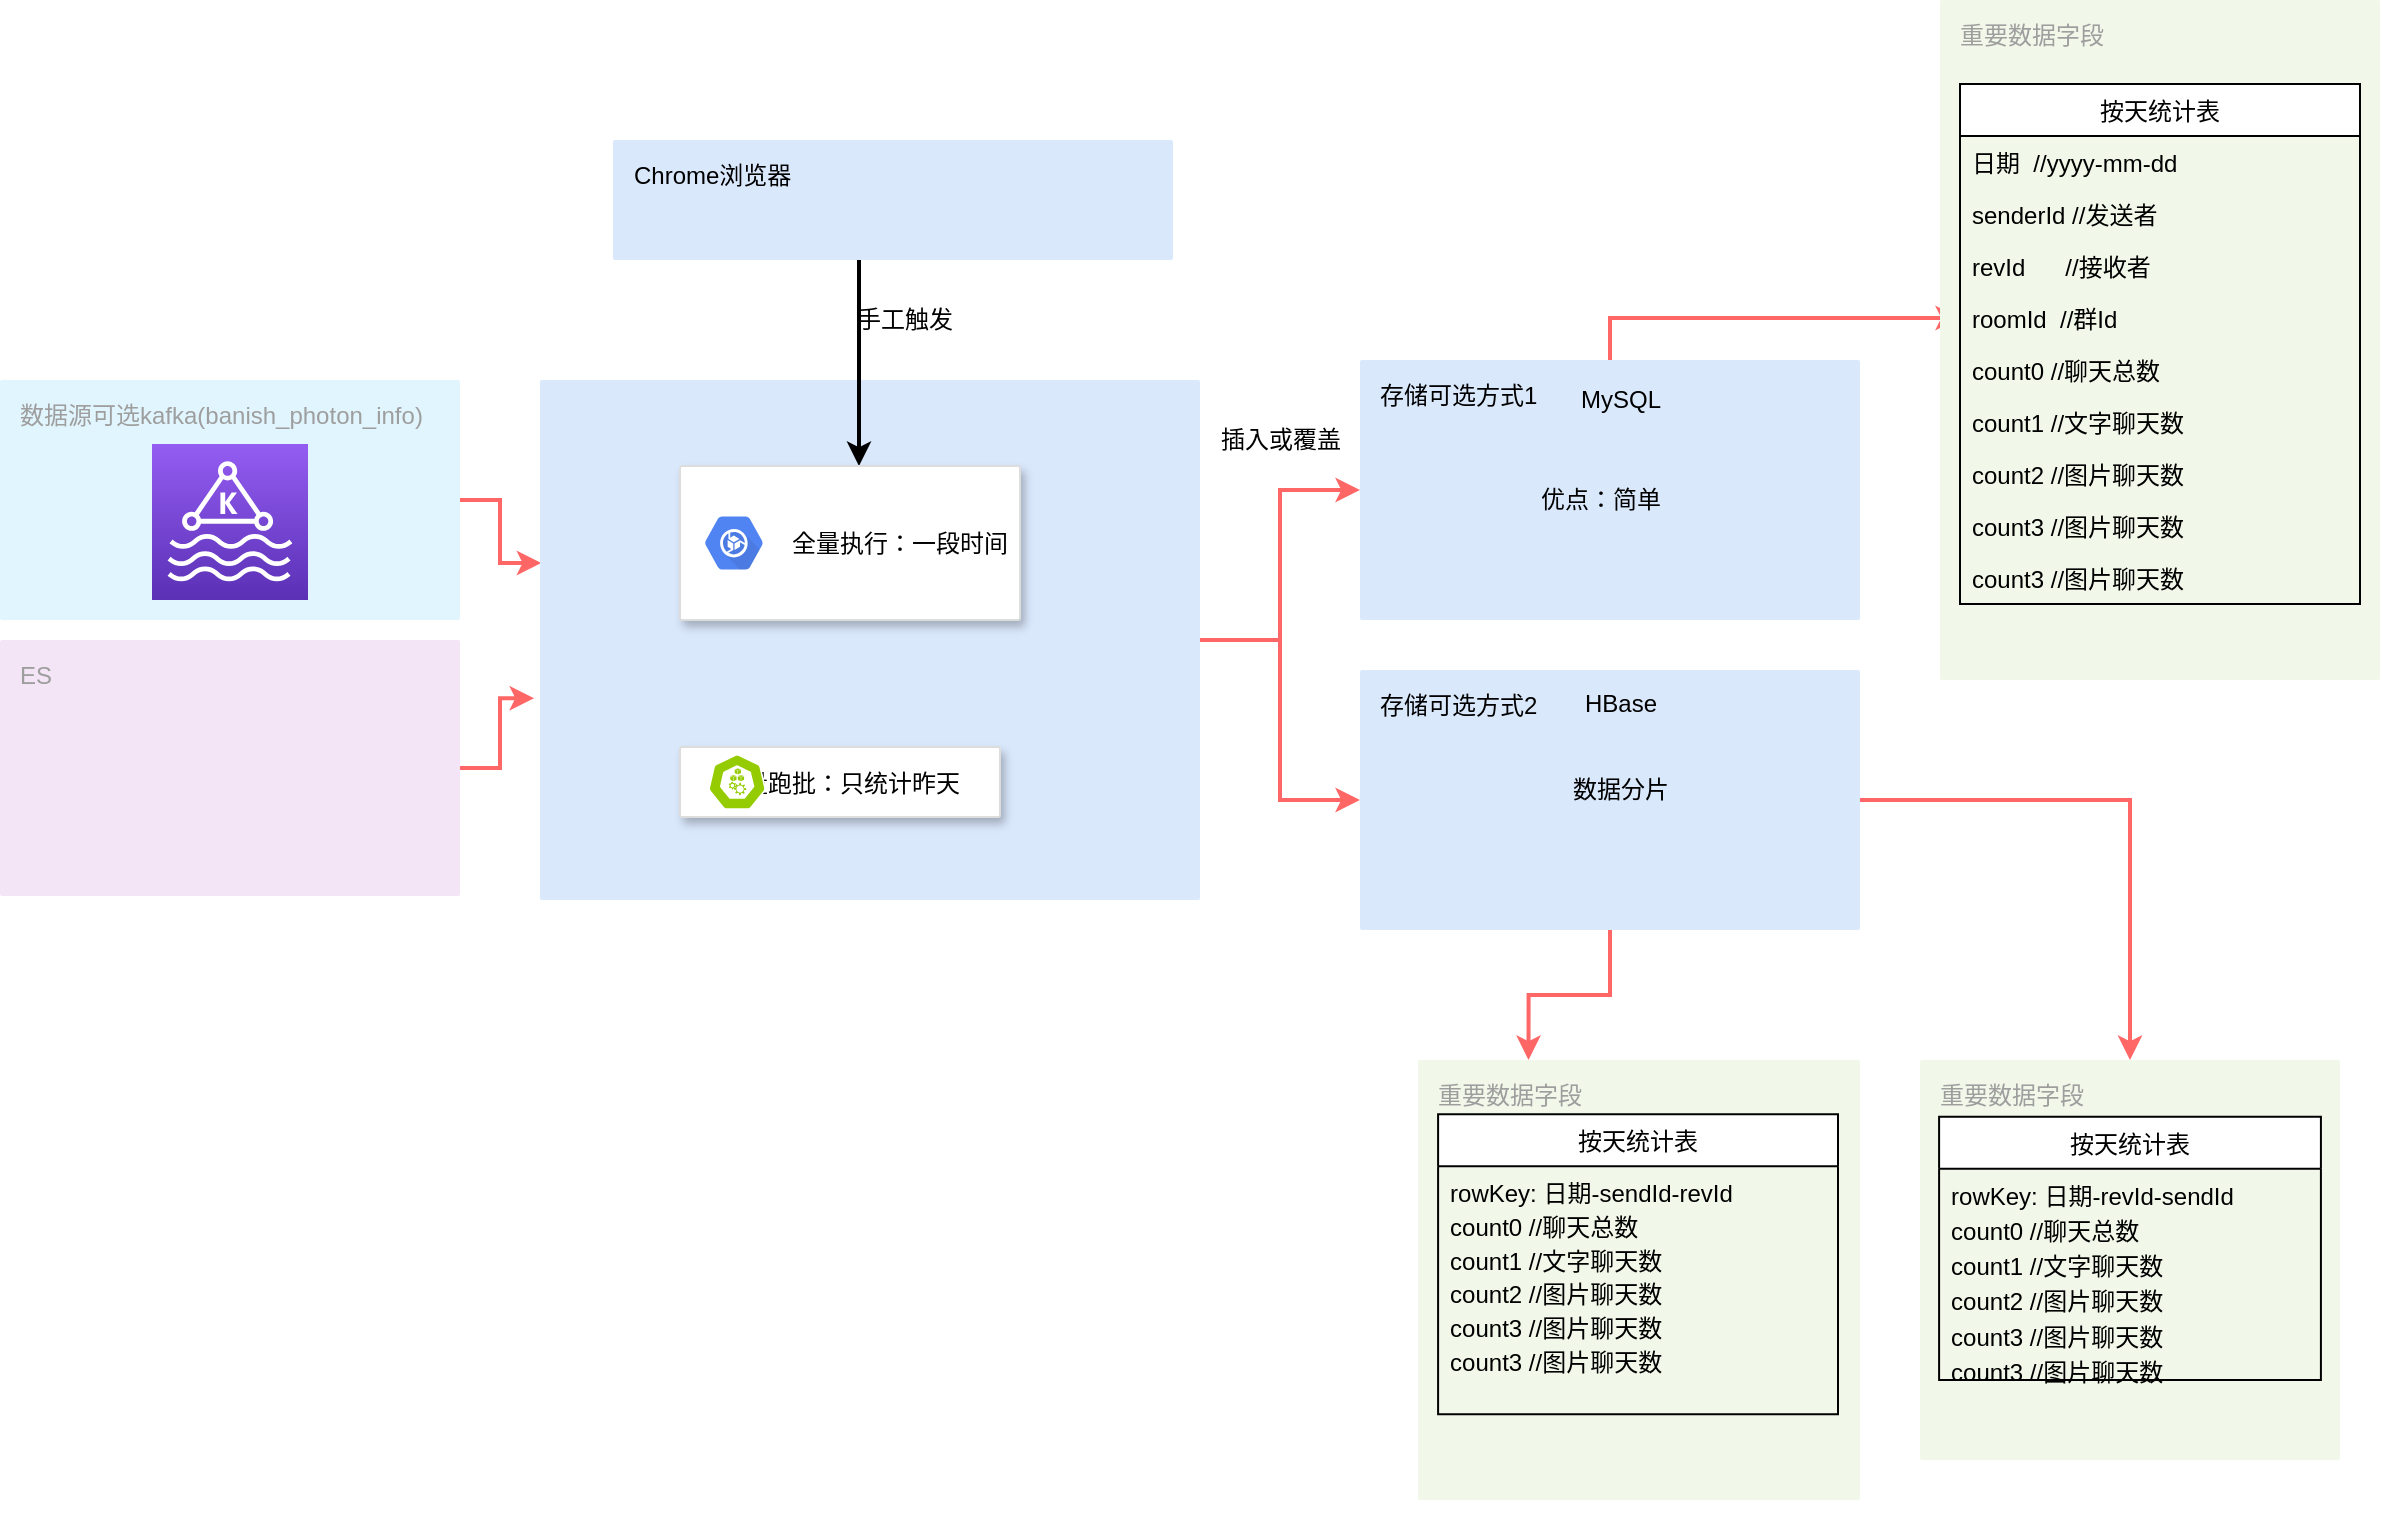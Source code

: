 <mxfile version="14.8.4" type="github">
  <diagram id="f106602c-feb2-e66a-4537-3a34d633f6aa" name="Page-1">
    <mxGraphModel dx="782" dy="483" grid="1" gridSize="10" guides="1" tooltips="1" connect="1" arrows="1" fold="1" page="1" pageScale="1" pageWidth="1169" pageHeight="827" background="#ffffff" math="0" shadow="0">
      <root>
        <mxCell id="0" />
        <mxCell id="1" parent="0" />
        <mxCell id="kEi-bIiEb2NqiL_R74SX-769" style="edgeStyle=orthogonalEdgeStyle;rounded=0;orthogonalLoop=1;jettySize=auto;html=1;exitX=1;exitY=0.5;exitDx=0;exitDy=0;entryX=0.002;entryY=0.352;entryDx=0;entryDy=0;entryPerimeter=0;strokeWidth=2;strokeColor=#FF6666;" edge="1" parent="1" source="UWR0pycIvVSBBpHGYiqC-711" target="_khIgyI5PFBdCs3VkNIm-711">
          <mxGeometry relative="1" as="geometry" />
        </mxCell>
        <mxCell id="UWR0pycIvVSBBpHGYiqC-711" value="数据源可选kafka(banish_photon_info)" style="rounded=1;absoluteArcSize=1;arcSize=2;html=1;strokeColor=none;gradientColor=none;shadow=0;dashed=0;strokeColor=none;fontSize=12;fontColor=#9E9E9E;align=left;verticalAlign=top;spacing=10;spacingTop=-4;fillColor=#E1F5FE;" parent="1" vertex="1">
          <mxGeometry x="460" y="860" width="230" height="120" as="geometry" />
        </mxCell>
        <mxCell id="UWR0pycIvVSBBpHGYiqC-713" value="Chrome浏览器" style="rounded=1;absoluteArcSize=1;arcSize=2;html=1;strokeColor=#6c8ebf;shadow=0;dashed=0;strokeColor=none;fontSize=12;align=left;verticalAlign=top;spacing=10;spacingTop=-4;fillColor=#dae8fc;" parent="1" vertex="1">
          <mxGeometry x="766.5" y="740" width="280" height="60" as="geometry" />
        </mxCell>
        <mxCell id="kEi-bIiEb2NqiL_R74SX-778" style="edgeStyle=orthogonalEdgeStyle;rounded=0;orthogonalLoop=1;jettySize=auto;html=1;entryX=0;entryY=0.5;entryDx=0;entryDy=0;strokeColor=#FF6666;strokeWidth=2;" edge="1" parent="1" source="UWR0pycIvVSBBpHGYiqC-714" target="kEi-bIiEb2NqiL_R74SX-752">
          <mxGeometry relative="1" as="geometry" />
        </mxCell>
        <mxCell id="UWR0pycIvVSBBpHGYiqC-714" value="存储可选方式1" style="rounded=1;absoluteArcSize=1;arcSize=2;html=1;strokeColor=#6c8ebf;shadow=0;dashed=0;strokeColor=none;fontSize=12;align=left;verticalAlign=top;spacing=10;spacingTop=-4;fillColor=#dae8fc;" parent="1" vertex="1">
          <mxGeometry x="1140" y="850" width="250" height="130" as="geometry" />
        </mxCell>
        <mxCell id="kEi-bIiEb2NqiL_R74SX-773" style="edgeStyle=orthogonalEdgeStyle;rounded=0;orthogonalLoop=1;jettySize=auto;html=1;entryX=0;entryY=0.5;entryDx=0;entryDy=0;strokeColor=#FF6666;strokeWidth=2;" edge="1" parent="1" source="_khIgyI5PFBdCs3VkNIm-711" target="UWR0pycIvVSBBpHGYiqC-714">
          <mxGeometry relative="1" as="geometry" />
        </mxCell>
        <mxCell id="kEi-bIiEb2NqiL_R74SX-774" style="edgeStyle=orthogonalEdgeStyle;rounded=0;orthogonalLoop=1;jettySize=auto;html=1;entryX=0;entryY=0.5;entryDx=0;entryDy=0;strokeColor=#FF6666;strokeWidth=2;" edge="1" parent="1" source="_khIgyI5PFBdCs3VkNIm-711" target="kEi-bIiEb2NqiL_R74SX-718">
          <mxGeometry relative="1" as="geometry" />
        </mxCell>
        <mxCell id="_khIgyI5PFBdCs3VkNIm-711" value="" style="rounded=1;absoluteArcSize=1;arcSize=2;html=1;strokeColor=#6c8ebf;shadow=0;dashed=0;strokeColor=none;fontSize=12;align=left;verticalAlign=top;spacing=10;spacingTop=-4;fillColor=#dae8fc;" parent="1" vertex="1">
          <mxGeometry x="730" y="860" width="330" height="260" as="geometry" />
        </mxCell>
        <mxCell id="kEi-bIiEb2NqiL_R74SX-772" style="edgeStyle=orthogonalEdgeStyle;rounded=0;orthogonalLoop=1;jettySize=auto;html=1;entryX=-0.009;entryY=0.612;entryDx=0;entryDy=0;entryPerimeter=0;strokeColor=#FF6666;strokeWidth=2;" edge="1" parent="1" source="kEi-bIiEb2NqiL_R74SX-714" target="_khIgyI5PFBdCs3VkNIm-711">
          <mxGeometry relative="1" as="geometry" />
        </mxCell>
        <mxCell id="kEi-bIiEb2NqiL_R74SX-714" value="ES" style="points=[[0,0,0],[0.25,0,0],[0.5,0,0],[0.75,0,0],[1,0,0],[1,0.25,0],[1,0.5,0],[1,0.75,0],[1,1,0],[0.75,1,0],[0.5,1,0],[0.25,1,0],[0,1,0],[0,0.75,0],[0,0.5,0],[0,0.25,0]];rounded=1;absoluteArcSize=1;arcSize=2;html=1;strokeColor=none;gradientColor=none;shadow=0;dashed=0;fontSize=12;fontColor=#9E9E9E;align=left;verticalAlign=top;spacing=10;spacingTop=-4;fillColor=#F3E5F5;" vertex="1" parent="1">
          <mxGeometry x="460" y="990" width="230" height="128" as="geometry" />
        </mxCell>
        <mxCell id="kEi-bIiEb2NqiL_R74SX-717" value="MySQL" style="text;html=1;resizable=0;autosize=1;align=center;verticalAlign=middle;points=[];fillColor=none;strokeColor=none;rounded=0;" vertex="1" parent="1">
          <mxGeometry x="1240" y="860" width="60" height="20" as="geometry" />
        </mxCell>
        <mxCell id="kEi-bIiEb2NqiL_R74SX-803" style="edgeStyle=orthogonalEdgeStyle;rounded=0;orthogonalLoop=1;jettySize=auto;html=1;entryX=0.25;entryY=0;entryDx=0;entryDy=0;strokeColor=#FF6666;strokeWidth=2;" edge="1" parent="1" source="kEi-bIiEb2NqiL_R74SX-718" target="kEi-bIiEb2NqiL_R74SX-780">
          <mxGeometry relative="1" as="geometry" />
        </mxCell>
        <mxCell id="kEi-bIiEb2NqiL_R74SX-804" style="edgeStyle=orthogonalEdgeStyle;rounded=0;orthogonalLoop=1;jettySize=auto;html=1;strokeColor=#FF6666;strokeWidth=2;" edge="1" parent="1" source="kEi-bIiEb2NqiL_R74SX-718" target="kEi-bIiEb2NqiL_R74SX-792">
          <mxGeometry relative="1" as="geometry" />
        </mxCell>
        <mxCell id="kEi-bIiEb2NqiL_R74SX-718" value="存储可选方式2" style="rounded=1;absoluteArcSize=1;arcSize=2;html=1;strokeColor=#6c8ebf;shadow=0;dashed=0;strokeColor=none;fontSize=12;align=left;verticalAlign=top;spacing=10;spacingTop=-4;fillColor=#dae8fc;" vertex="1" parent="1">
          <mxGeometry x="1140" y="1005" width="250" height="130" as="geometry" />
        </mxCell>
        <mxCell id="kEi-bIiEb2NqiL_R74SX-719" value="HBase" style="text;html=1;resizable=0;autosize=1;align=center;verticalAlign=middle;points=[];fillColor=none;strokeColor=none;rounded=0;" vertex="1" parent="1">
          <mxGeometry x="1245" y="1012" width="50" height="20" as="geometry" />
        </mxCell>
        <mxCell id="kEi-bIiEb2NqiL_R74SX-758" value="" style="group" vertex="1" connectable="0" parent="1">
          <mxGeometry x="1430" y="670" width="220" height="340" as="geometry" />
        </mxCell>
        <mxCell id="UWR0pycIvVSBBpHGYiqC-736" value="重要数据字段" style="rounded=1;absoluteArcSize=1;arcSize=2;html=1;strokeColor=none;gradientColor=none;shadow=0;dashed=0;strokeColor=none;fontSize=12;fontColor=#9E9E9E;align=left;verticalAlign=top;spacing=10;spacingTop=-4;fillColor=#F1F8E9;" parent="kEi-bIiEb2NqiL_R74SX-758" vertex="1">
          <mxGeometry width="220" height="340" as="geometry" />
        </mxCell>
        <mxCell id="kEi-bIiEb2NqiL_R74SX-748" value="按天统计表" style="swimlane;fontStyle=0;childLayout=stackLayout;horizontal=1;startSize=26;horizontalStack=0;resizeParent=1;resizeParentMax=0;resizeLast=0;collapsible=1;marginBottom=0;" vertex="1" parent="kEi-bIiEb2NqiL_R74SX-758">
          <mxGeometry x="10" y="42" width="200" height="260" as="geometry" />
        </mxCell>
        <mxCell id="kEi-bIiEb2NqiL_R74SX-749" value="日期  //yyyy-mm-dd" style="text;strokeColor=none;fillColor=none;align=left;verticalAlign=top;spacingLeft=4;spacingRight=4;overflow=hidden;rotatable=0;points=[[0,0.5],[1,0.5]];portConstraint=eastwest;" vertex="1" parent="kEi-bIiEb2NqiL_R74SX-748">
          <mxGeometry y="26" width="200" height="26" as="geometry" />
        </mxCell>
        <mxCell id="kEi-bIiEb2NqiL_R74SX-750" value="senderId //发送者" style="text;strokeColor=none;fillColor=none;align=left;verticalAlign=top;spacingLeft=4;spacingRight=4;overflow=hidden;rotatable=0;points=[[0,0.5],[1,0.5]];portConstraint=eastwest;" vertex="1" parent="kEi-bIiEb2NqiL_R74SX-748">
          <mxGeometry y="52" width="200" height="26" as="geometry" />
        </mxCell>
        <mxCell id="kEi-bIiEb2NqiL_R74SX-751" value="revId      //接收者" style="text;strokeColor=none;fillColor=none;align=left;verticalAlign=top;spacingLeft=4;spacingRight=4;overflow=hidden;rotatable=0;points=[[0,0.5],[1,0.5]];portConstraint=eastwest;" vertex="1" parent="kEi-bIiEb2NqiL_R74SX-748">
          <mxGeometry y="78" width="200" height="26" as="geometry" />
        </mxCell>
        <mxCell id="kEi-bIiEb2NqiL_R74SX-752" value="roomId  //群Id" style="text;strokeColor=none;fillColor=none;align=left;verticalAlign=top;spacingLeft=4;spacingRight=4;overflow=hidden;rotatable=0;points=[[0,0.5],[1,0.5]];portConstraint=eastwest;" vertex="1" parent="kEi-bIiEb2NqiL_R74SX-748">
          <mxGeometry y="104" width="200" height="26" as="geometry" />
        </mxCell>
        <mxCell id="kEi-bIiEb2NqiL_R74SX-753" value="count0 //聊天总数" style="text;strokeColor=none;fillColor=none;align=left;verticalAlign=top;spacingLeft=4;spacingRight=4;overflow=hidden;rotatable=0;points=[[0,0.5],[1,0.5]];portConstraint=eastwest;" vertex="1" parent="kEi-bIiEb2NqiL_R74SX-748">
          <mxGeometry y="130" width="200" height="26" as="geometry" />
        </mxCell>
        <mxCell id="kEi-bIiEb2NqiL_R74SX-754" value="count1 //文字聊天数" style="text;strokeColor=none;fillColor=none;align=left;verticalAlign=top;spacingLeft=4;spacingRight=4;overflow=hidden;rotatable=0;points=[[0,0.5],[1,0.5]];portConstraint=eastwest;" vertex="1" parent="kEi-bIiEb2NqiL_R74SX-748">
          <mxGeometry y="156" width="200" height="26" as="geometry" />
        </mxCell>
        <mxCell id="kEi-bIiEb2NqiL_R74SX-755" value="count2 //图片聊天数" style="text;strokeColor=none;fillColor=none;align=left;verticalAlign=top;spacingLeft=4;spacingRight=4;overflow=hidden;rotatable=0;points=[[0,0.5],[1,0.5]];portConstraint=eastwest;" vertex="1" parent="kEi-bIiEb2NqiL_R74SX-748">
          <mxGeometry y="182" width="200" height="26" as="geometry" />
        </mxCell>
        <mxCell id="kEi-bIiEb2NqiL_R74SX-756" value="count3 //图片聊天数" style="text;strokeColor=none;fillColor=none;align=left;verticalAlign=top;spacingLeft=4;spacingRight=4;overflow=hidden;rotatable=0;points=[[0,0.5],[1,0.5]];portConstraint=eastwest;" vertex="1" parent="kEi-bIiEb2NqiL_R74SX-748">
          <mxGeometry y="208" width="200" height="26" as="geometry" />
        </mxCell>
        <mxCell id="kEi-bIiEb2NqiL_R74SX-757" value="count3 //图片聊天数" style="text;strokeColor=none;fillColor=none;align=left;verticalAlign=top;spacingLeft=4;spacingRight=4;overflow=hidden;rotatable=0;points=[[0,0.5],[1,0.5]];portConstraint=eastwest;" vertex="1" parent="kEi-bIiEb2NqiL_R74SX-748">
          <mxGeometry y="234" width="200" height="26" as="geometry" />
        </mxCell>
        <mxCell id="kEi-bIiEb2NqiL_R74SX-759" style="edgeStyle=orthogonalEdgeStyle;rounded=0;orthogonalLoop=1;jettySize=auto;html=1;entryX=0.5;entryY=0;entryDx=0;entryDy=0;entryPerimeter=0;fontColor=#6666FF;strokeColor=#000000;strokeWidth=2;" edge="1" parent="1">
          <mxGeometry relative="1" as="geometry">
            <mxPoint x="889.5" y="800" as="sourcePoint" />
            <mxPoint x="889.5" y="903" as="targetPoint" />
          </mxGeometry>
        </mxCell>
        <mxCell id="kEi-bIiEb2NqiL_R74SX-761" value="手工触发" style="text;html=1;resizable=0;autosize=1;align=center;verticalAlign=middle;points=[];fillColor=none;strokeColor=none;rounded=0;" vertex="1" parent="1">
          <mxGeometry x="881.5" y="820" width="60" height="20" as="geometry" />
        </mxCell>
        <mxCell id="kEi-bIiEb2NqiL_R74SX-762" value="" style="shape=image;html=1;verticalAlign=top;verticalLabelPosition=bottom;labelBackgroundColor=#ffffff;imageAspect=0;aspect=fixed;image=https://cdn4.iconfinder.com/data/icons/logos-brands-5/24/elasticsearch-128.png" vertex="1" parent="1">
          <mxGeometry x="520" y="1012" width="93" height="93" as="geometry" />
        </mxCell>
        <mxCell id="kEi-bIiEb2NqiL_R74SX-763" value="" style="points=[[0,0,0],[0.25,0,0],[0.5,0,0],[0.75,0,0],[1,0,0],[0,1,0],[0.25,1,0],[0.5,1,0],[0.75,1,0],[1,1,0],[0,0.25,0],[0,0.5,0],[0,0.75,0],[1,0.25,0],[1,0.5,0],[1,0.75,0]];outlineConnect=0;fontColor=#232F3E;gradientColor=#945DF2;gradientDirection=north;fillColor=#5A30B5;strokeColor=#ffffff;dashed=0;verticalLabelPosition=bottom;verticalAlign=top;align=center;html=1;fontSize=12;fontStyle=0;aspect=fixed;shape=mxgraph.aws4.resourceIcon;resIcon=mxgraph.aws4.managed_streaming_for_kafka;" vertex="1" parent="1">
          <mxGeometry x="536" y="892" width="78" height="78" as="geometry" />
        </mxCell>
        <mxCell id="kEi-bIiEb2NqiL_R74SX-766" value="" style="group" vertex="1" connectable="0" parent="1">
          <mxGeometry x="800" y="1040" width="160" height="35" as="geometry" />
        </mxCell>
        <mxCell id="kEi-bIiEb2NqiL_R74SX-764" value="增量跑批：只统计昨天" style="strokeColor=#dddddd;shadow=1;strokeWidth=1;rounded=1;absoluteArcSize=1;arcSize=2;" vertex="1" parent="kEi-bIiEb2NqiL_R74SX-766">
          <mxGeometry y="3.5" width="160" height="35" as="geometry" />
        </mxCell>
        <mxCell id="UWR0pycIvVSBBpHGYiqC-715" value="" style="html=1;dashed=0;whitespace=wrap;fillColor=#95cc01;strokeColor=#ffffff;points=[[0.005,0.63,0],[0.1,0.2,0],[0.9,0.2,0],[0.5,0,0],[0.995,0.63,0],[0.72,0.99,0],[0.5,1,0],[0.28,0.99,0]];shape=mxgraph.kubernetes.icon;prIcon=node" parent="kEi-bIiEb2NqiL_R74SX-766" vertex="1">
          <mxGeometry y="7" width="57.143" height="28" as="geometry" />
        </mxCell>
        <mxCell id="kEi-bIiEb2NqiL_R74SX-767" value="" style="strokeColor=#dddddd;shadow=1;strokeWidth=1;rounded=1;absoluteArcSize=1;arcSize=2;" vertex="1" parent="1">
          <mxGeometry x="800" y="903" width="170" height="77" as="geometry" />
        </mxCell>
        <mxCell id="kEi-bIiEb2NqiL_R74SX-768" value="&lt;font color=&quot;#000000&quot;&gt;全量执行：一段时间&lt;/font&gt;" style="dashed=0;connectable=0;html=1;fillColor=#5184F3;strokeColor=none;shape=mxgraph.gcp2.hexIcon;prIcon=container_optimized_os;part=1;labelPosition=right;verticalLabelPosition=middle;align=left;verticalAlign=middle;spacingLeft=5;fontColor=#999999;fontSize=12;" vertex="1" parent="kEi-bIiEb2NqiL_R74SX-767">
          <mxGeometry y="0.5" width="44" height="39" relative="1" as="geometry">
            <mxPoint x="5" y="-19.5" as="offset" />
          </mxGeometry>
        </mxCell>
        <mxCell id="kEi-bIiEb2NqiL_R74SX-775" value="插入或覆盖" style="text;html=1;resizable=0;autosize=1;align=center;verticalAlign=middle;points=[];fillColor=none;strokeColor=none;rounded=0;" vertex="1" parent="1">
          <mxGeometry x="1060" y="880" width="80" height="20" as="geometry" />
        </mxCell>
        <mxCell id="kEi-bIiEb2NqiL_R74SX-776" value="优点：简单" style="text;html=1;resizable=0;autosize=1;align=center;verticalAlign=middle;points=[];fillColor=none;strokeColor=none;rounded=0;" vertex="1" parent="1">
          <mxGeometry x="1220" y="910" width="80" height="20" as="geometry" />
        </mxCell>
        <mxCell id="kEi-bIiEb2NqiL_R74SX-777" value="数据分片" style="text;html=1;resizable=0;autosize=1;align=center;verticalAlign=middle;points=[];fillColor=none;strokeColor=none;rounded=0;" vertex="1" parent="1">
          <mxGeometry x="1240" y="1055" width="60" height="20" as="geometry" />
        </mxCell>
        <mxCell id="kEi-bIiEb2NqiL_R74SX-779" value="" style="group" vertex="1" connectable="0" parent="1">
          <mxGeometry x="1169" y="1200" width="221" height="220" as="geometry" />
        </mxCell>
        <mxCell id="kEi-bIiEb2NqiL_R74SX-780" value="重要数据字段" style="rounded=1;absoluteArcSize=1;arcSize=2;html=1;strokeColor=none;gradientColor=none;shadow=0;dashed=0;strokeColor=none;fontSize=12;fontColor=#9E9E9E;align=left;verticalAlign=top;spacing=10;spacingTop=-4;fillColor=#F1F8E9;" vertex="1" parent="kEi-bIiEb2NqiL_R74SX-779">
          <mxGeometry width="221.0" height="220" as="geometry" />
        </mxCell>
        <mxCell id="kEi-bIiEb2NqiL_R74SX-781" value="按天统计表" style="swimlane;fontStyle=0;childLayout=stackLayout;horizontal=1;startSize=26;horizontalStack=0;resizeParent=1;resizeParentMax=0;resizeLast=0;collapsible=1;marginBottom=0;" vertex="1" parent="kEi-bIiEb2NqiL_R74SX-779">
          <mxGeometry x="10.05" y="27.18" width="199.95" height="149.998" as="geometry" />
        </mxCell>
        <mxCell id="kEi-bIiEb2NqiL_R74SX-782" value="rowKey: 日期-sendId-revId" style="text;strokeColor=none;fillColor=none;align=left;verticalAlign=top;spacingLeft=4;spacingRight=4;overflow=hidden;rotatable=0;points=[[0,0.5],[1,0.5]];portConstraint=eastwest;" vertex="1" parent="kEi-bIiEb2NqiL_R74SX-781">
          <mxGeometry y="26" width="199.95" height="16.824" as="geometry" />
        </mxCell>
        <mxCell id="kEi-bIiEb2NqiL_R74SX-786" value="count0 //聊天总数" style="text;strokeColor=none;fillColor=none;align=left;verticalAlign=top;spacingLeft=4;spacingRight=4;overflow=hidden;rotatable=0;points=[[0,0.5],[1,0.5]];portConstraint=eastwest;" vertex="1" parent="kEi-bIiEb2NqiL_R74SX-781">
          <mxGeometry y="42.824" width="199.95" height="16.824" as="geometry" />
        </mxCell>
        <mxCell id="kEi-bIiEb2NqiL_R74SX-787" value="count1 //文字聊天数" style="text;strokeColor=none;fillColor=none;align=left;verticalAlign=top;spacingLeft=4;spacingRight=4;overflow=hidden;rotatable=0;points=[[0,0.5],[1,0.5]];portConstraint=eastwest;" vertex="1" parent="kEi-bIiEb2NqiL_R74SX-781">
          <mxGeometry y="59.647" width="199.95" height="16.824" as="geometry" />
        </mxCell>
        <mxCell id="kEi-bIiEb2NqiL_R74SX-788" value="count2 //图片聊天数" style="text;strokeColor=none;fillColor=none;align=left;verticalAlign=top;spacingLeft=4;spacingRight=4;overflow=hidden;rotatable=0;points=[[0,0.5],[1,0.5]];portConstraint=eastwest;" vertex="1" parent="kEi-bIiEb2NqiL_R74SX-781">
          <mxGeometry y="76.471" width="199.95" height="16.824" as="geometry" />
        </mxCell>
        <mxCell id="kEi-bIiEb2NqiL_R74SX-789" value="count3 //图片聊天数" style="text;strokeColor=none;fillColor=none;align=left;verticalAlign=top;spacingLeft=4;spacingRight=4;overflow=hidden;rotatable=0;points=[[0,0.5],[1,0.5]];portConstraint=eastwest;" vertex="1" parent="kEi-bIiEb2NqiL_R74SX-781">
          <mxGeometry y="93.294" width="199.95" height="16.824" as="geometry" />
        </mxCell>
        <mxCell id="kEi-bIiEb2NqiL_R74SX-790" value="count3 //图片聊天数" style="text;strokeColor=none;fillColor=none;align=left;verticalAlign=top;spacingLeft=4;spacingRight=4;overflow=hidden;rotatable=0;points=[[0,0.5],[1,0.5]];portConstraint=eastwest;" vertex="1" parent="kEi-bIiEb2NqiL_R74SX-781">
          <mxGeometry y="110.118" width="199.95" height="39.88" as="geometry" />
        </mxCell>
        <mxCell id="kEi-bIiEb2NqiL_R74SX-791" value="" style="group" vertex="1" connectable="0" parent="1">
          <mxGeometry x="1420" y="1200" width="210" height="230" as="geometry" />
        </mxCell>
        <mxCell id="kEi-bIiEb2NqiL_R74SX-792" value="重要数据字段" style="rounded=1;absoluteArcSize=1;arcSize=2;html=1;strokeColor=none;gradientColor=none;shadow=0;dashed=0;strokeColor=none;fontSize=12;fontColor=#9E9E9E;align=left;verticalAlign=top;spacing=10;spacingTop=-4;fillColor=#F1F8E9;" vertex="1" parent="kEi-bIiEb2NqiL_R74SX-791">
          <mxGeometry width="210" height="200" as="geometry" />
        </mxCell>
        <mxCell id="kEi-bIiEb2NqiL_R74SX-793" value="按天统计表" style="swimlane;fontStyle=0;childLayout=stackLayout;horizontal=1;startSize=26;horizontalStack=0;resizeParent=1;resizeParentMax=0;resizeLast=0;collapsible=1;marginBottom=0;" vertex="1" parent="kEi-bIiEb2NqiL_R74SX-791">
          <mxGeometry x="9.55" y="28.41" width="190.91" height="131.529" as="geometry" />
        </mxCell>
        <mxCell id="kEi-bIiEb2NqiL_R74SX-794" value="rowKey: 日期-revId-sendId" style="text;strokeColor=none;fillColor=none;align=left;verticalAlign=top;spacingLeft=4;spacingRight=4;overflow=hidden;rotatable=0;points=[[0,0.5],[1,0.5]];portConstraint=eastwest;" vertex="1" parent="kEi-bIiEb2NqiL_R74SX-793">
          <mxGeometry y="26" width="190.91" height="17.588" as="geometry" />
        </mxCell>
        <mxCell id="kEi-bIiEb2NqiL_R74SX-798" value="count0 //聊天总数" style="text;strokeColor=none;fillColor=none;align=left;verticalAlign=top;spacingLeft=4;spacingRight=4;overflow=hidden;rotatable=0;points=[[0,0.5],[1,0.5]];portConstraint=eastwest;" vertex="1" parent="kEi-bIiEb2NqiL_R74SX-793">
          <mxGeometry y="43.588" width="190.91" height="17.588" as="geometry" />
        </mxCell>
        <mxCell id="kEi-bIiEb2NqiL_R74SX-799" value="count1 //文字聊天数" style="text;strokeColor=none;fillColor=none;align=left;verticalAlign=top;spacingLeft=4;spacingRight=4;overflow=hidden;rotatable=0;points=[[0,0.5],[1,0.5]];portConstraint=eastwest;" vertex="1" parent="kEi-bIiEb2NqiL_R74SX-793">
          <mxGeometry y="61.176" width="190.91" height="17.588" as="geometry" />
        </mxCell>
        <mxCell id="kEi-bIiEb2NqiL_R74SX-800" value="count2 //图片聊天数" style="text;strokeColor=none;fillColor=none;align=left;verticalAlign=top;spacingLeft=4;spacingRight=4;overflow=hidden;rotatable=0;points=[[0,0.5],[1,0.5]];portConstraint=eastwest;" vertex="1" parent="kEi-bIiEb2NqiL_R74SX-793">
          <mxGeometry y="78.765" width="190.91" height="17.588" as="geometry" />
        </mxCell>
        <mxCell id="kEi-bIiEb2NqiL_R74SX-801" value="count3 //图片聊天数" style="text;strokeColor=none;fillColor=none;align=left;verticalAlign=top;spacingLeft=4;spacingRight=4;overflow=hidden;rotatable=0;points=[[0,0.5],[1,0.5]];portConstraint=eastwest;" vertex="1" parent="kEi-bIiEb2NqiL_R74SX-793">
          <mxGeometry y="96.353" width="190.91" height="17.588" as="geometry" />
        </mxCell>
        <mxCell id="kEi-bIiEb2NqiL_R74SX-802" value="count3 //图片聊天数" style="text;strokeColor=none;fillColor=none;align=left;verticalAlign=top;spacingLeft=4;spacingRight=4;overflow=hidden;rotatable=0;points=[[0,0.5],[1,0.5]];portConstraint=eastwest;" vertex="1" parent="kEi-bIiEb2NqiL_R74SX-793">
          <mxGeometry y="113.941" width="190.91" height="17.588" as="geometry" />
        </mxCell>
      </root>
    </mxGraphModel>
  </diagram>
</mxfile>
